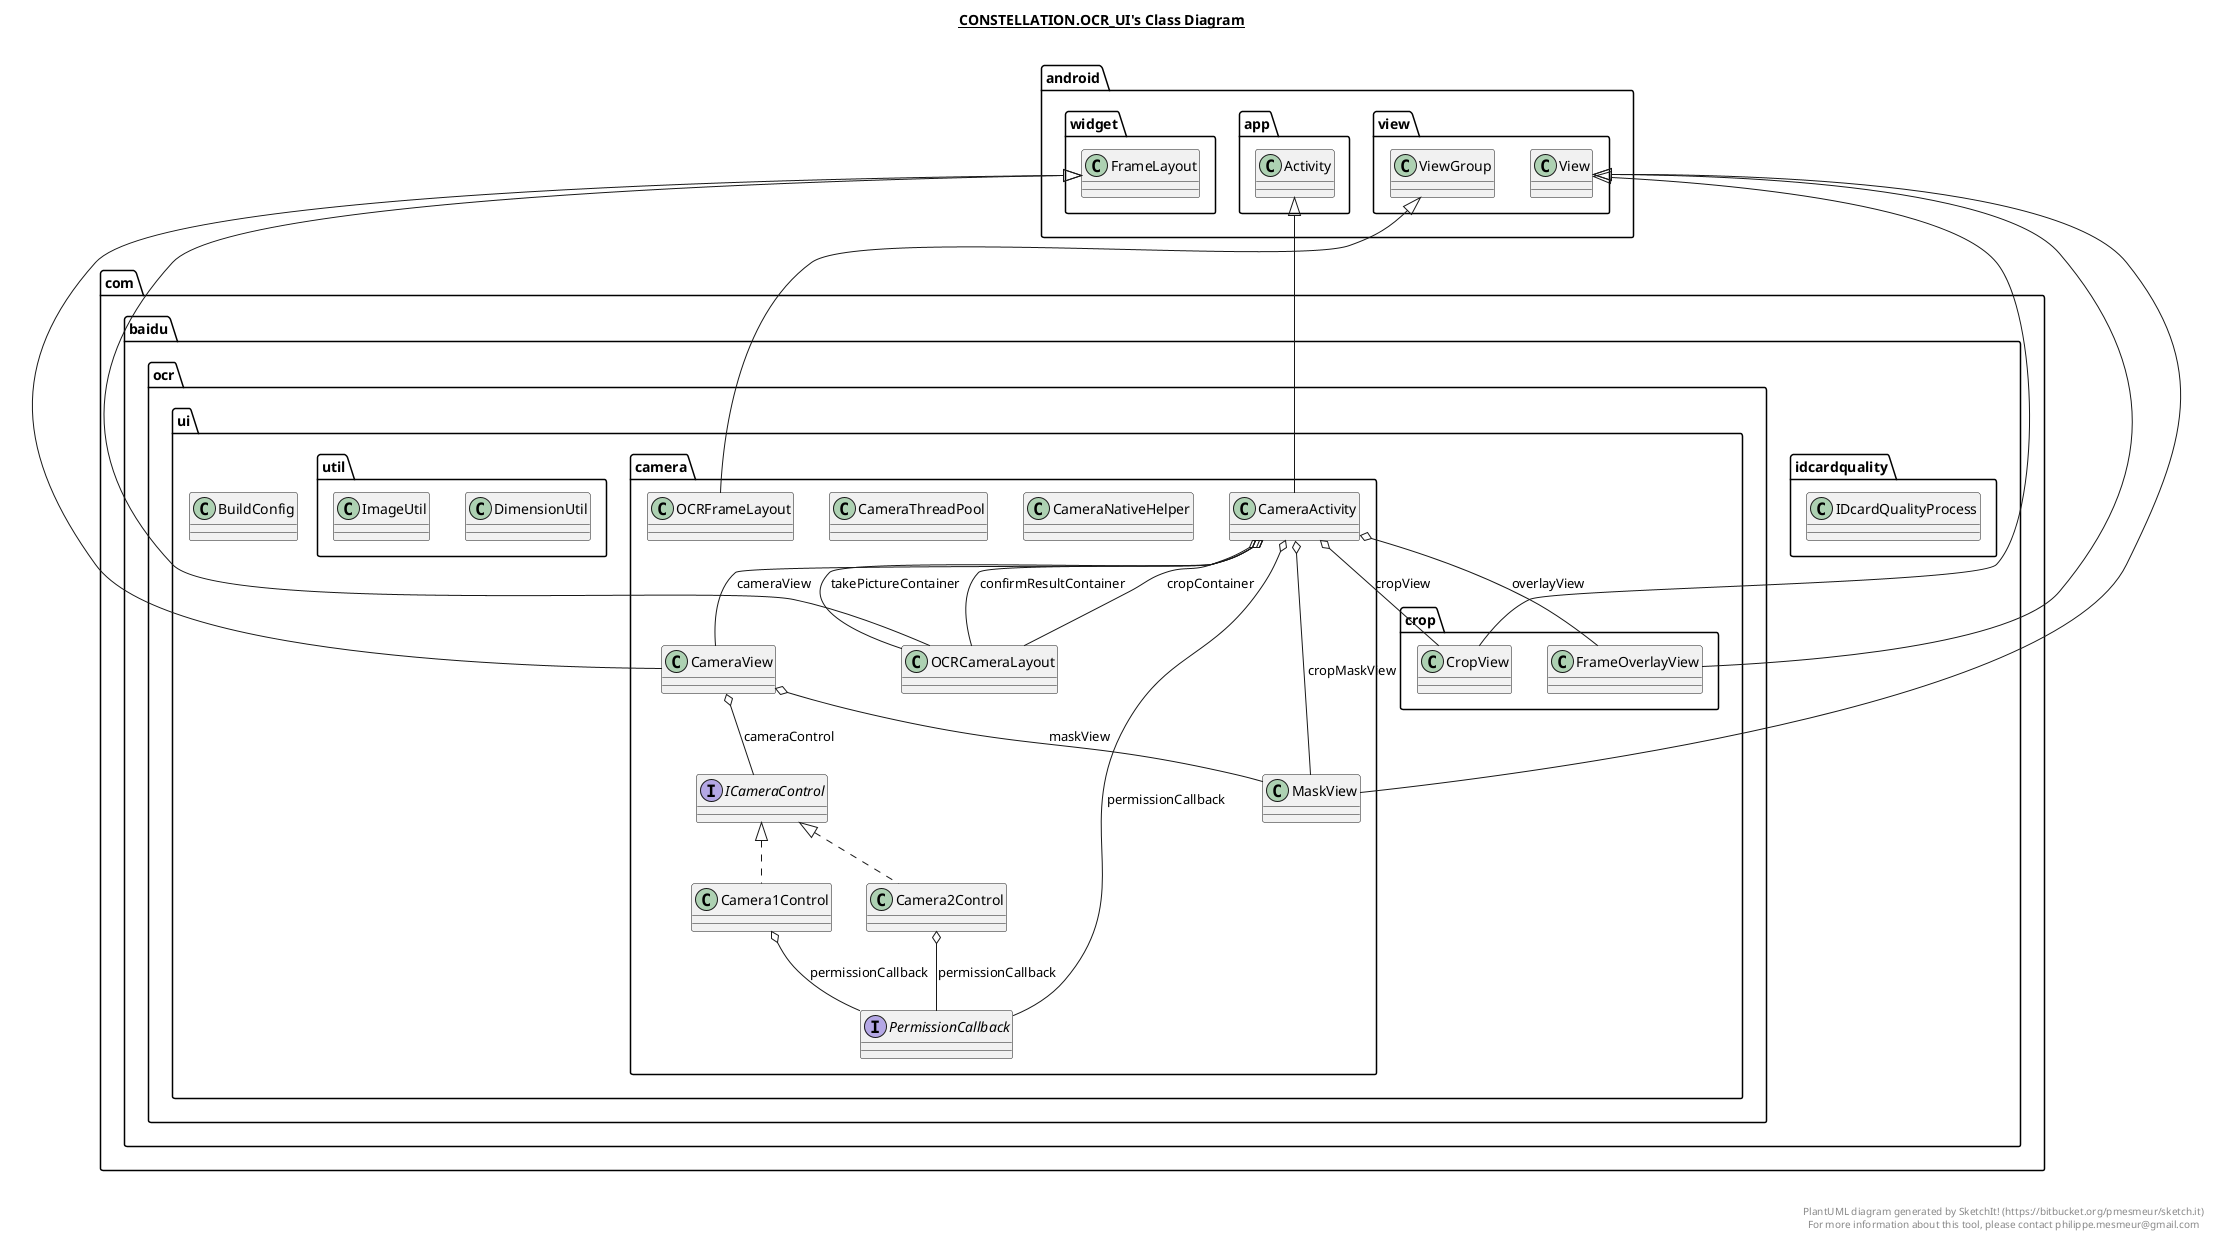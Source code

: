 @startuml

title __CONSTELLATION.OCR_UI's Class Diagram__\n

  namespace com.baidu.idcardquality {
    class com.baidu.idcardquality.IDcardQualityProcess {
    }
  }
  

  namespace com.baidu.ocr.ui {
    class com.baidu.ocr.ui.BuildConfig {
    }
  }
  

  namespace com.baidu.ocr.ui {
    namespace camera {
      class com.baidu.ocr.ui.camera.Camera1Control {
      }
    }
  }
  

  namespace com.baidu.ocr.ui {
    namespace camera {
      class com.baidu.ocr.ui.camera.Camera2Control {
      }
    }
  }
  

  namespace com.baidu.ocr.ui {
    namespace camera {
      class com.baidu.ocr.ui.camera.CameraActivity {
      }
    }
  }
  

  namespace com.baidu.ocr.ui {
    namespace camera {
      class com.baidu.ocr.ui.camera.CameraNativeHelper {
      }
    }
  }
  

  namespace com.baidu.ocr.ui {
    namespace camera {
      class com.baidu.ocr.ui.camera.CameraThreadPool {
      }
    }
  }
  

  namespace com.baidu.ocr.ui {
    namespace camera {
      class com.baidu.ocr.ui.camera.CameraView {
      }
    }
  }
  

  namespace com.baidu.ocr.ui {
    namespace camera {
      interface com.baidu.ocr.ui.camera.ICameraControl {
      }
    }
  }
  

  namespace com.baidu.ocr.ui {
    namespace camera {
      class com.baidu.ocr.ui.camera.MaskView {
      }
    }
  }
  

  namespace com.baidu.ocr.ui {
    namespace camera {
      class com.baidu.ocr.ui.camera.OCRCameraLayout {
      }
    }
  }
  

  namespace com.baidu.ocr.ui {
    namespace camera {
      class com.baidu.ocr.ui.camera.OCRFrameLayout {
      }
    }
  }
  

  namespace com.baidu.ocr.ui {
    namespace camera {
      interface com.baidu.ocr.ui.camera.PermissionCallback {
      }
    }
  }
  

  namespace com.baidu.ocr.ui {
    namespace crop {
      class com.baidu.ocr.ui.crop.CropView {
      }
    }
  }
  

  namespace com.baidu.ocr.ui {
    namespace crop {
      class com.baidu.ocr.ui.crop.FrameOverlayView {
      }
    }
  }
  

  namespace com.baidu.ocr.ui {
    namespace util {
      class com.baidu.ocr.ui.util.DimensionUtil {
      }
    }
  }
  

  namespace com.baidu.ocr.ui {
    namespace util {
      class com.baidu.ocr.ui.util.ImageUtil {
      }
    }
  }
  

  com.baidu.ocr.ui.camera.Camera1Control .up.|> com.baidu.ocr.ui.camera.ICameraControl
  com.baidu.ocr.ui.camera.Camera1Control o-- com.baidu.ocr.ui.camera.ICameraControl.OnDetectPictureCallback : detectCallback
  com.baidu.ocr.ui.camera.Camera1Control o-- com.baidu.ocr.ui.camera.PermissionCallback : permissionCallback
  com.baidu.ocr.ui.camera.Camera1Control o-- com.baidu.ocr.ui.camera.Camera1Control.PreviewView : previewView
  com.baidu.ocr.ui.camera.Camera2Control .up.|> com.baidu.ocr.ui.camera.ICameraControl
  com.baidu.ocr.ui.camera.Camera2Control o-- com.baidu.ocr.ui.camera.ICameraControl.OnTakePictureCallback : onTakePictureCallback
  com.baidu.ocr.ui.camera.Camera2Control o-- com.baidu.ocr.ui.camera.PermissionCallback : permissionCallback
  com.baidu.ocr.ui.camera.CameraActivity -up-|> android.app.Activity
  com.baidu.ocr.ui.camera.CameraActivity o-- com.baidu.ocr.ui.camera.CameraView.OnTakePictureCallback : autoTakePictureCallback
  com.baidu.ocr.ui.camera.CameraActivity o-- com.baidu.ocr.ui.camera.CameraView : cameraView
  com.baidu.ocr.ui.camera.CameraActivity o-- com.baidu.ocr.ui.camera.OCRCameraLayout : confirmResultContainer
  com.baidu.ocr.ui.camera.CameraActivity o-- com.baidu.ocr.ui.camera.OCRCameraLayout : cropContainer
  com.baidu.ocr.ui.camera.CameraActivity o-- com.baidu.ocr.ui.camera.MaskView : cropMaskView
  com.baidu.ocr.ui.camera.CameraActivity o-- com.baidu.ocr.ui.crop.CropView : cropView
  com.baidu.ocr.ui.camera.CameraActivity o-- com.baidu.ocr.ui.crop.FrameOverlayView : overlayView
  com.baidu.ocr.ui.camera.CameraActivity o-- com.baidu.ocr.ui.camera.PermissionCallback : permissionCallback
  com.baidu.ocr.ui.camera.CameraActivity o-- com.baidu.ocr.ui.camera.CameraView.OnTakePictureCallback : takePictureCallback
  com.baidu.ocr.ui.camera.CameraActivity o-- com.baidu.ocr.ui.camera.OCRCameraLayout : takePictureContainer
  com.baidu.ocr.ui.camera.CameraView -up-|> android.widget.FrameLayout
  com.baidu.ocr.ui.camera.CameraView o-- com.baidu.ocr.ui.camera.CameraView.OnTakePictureCallback : autoPictureCallback
  com.baidu.ocr.ui.camera.CameraView o-- com.baidu.ocr.ui.camera.ICameraControl : cameraControl
  com.baidu.ocr.ui.camera.CameraView o-- com.baidu.ocr.ui.camera.CameraView.CameraViewTakePictureCallback : cameraViewTakePictureCallback
  com.baidu.ocr.ui.camera.CameraView o-- com.baidu.ocr.ui.camera.MaskView : maskView
  com.baidu.ocr.ui.camera.MaskView -up-|> android.view.View
  com.baidu.ocr.ui.camera.OCRCameraLayout -up-|> android.widget.FrameLayout
  com.baidu.ocr.ui.camera.OCRFrameLayout -up-|> android.view.ViewGroup
  com.baidu.ocr.ui.crop.CropView -up-|> android.view.View
  com.baidu.ocr.ui.crop.FrameOverlayView -up-|> android.view.View
  com.baidu.ocr.ui.crop.FrameOverlayView o-- com.baidu.ocr.ui.crop.FrameOverlayView.OnFrameChangeListener : onFrameChangeListener


right footer


PlantUML diagram generated by SketchIt! (https://bitbucket.org/pmesmeur/sketch.it)
For more information about this tool, please contact philippe.mesmeur@gmail.com
endfooter

@enduml

